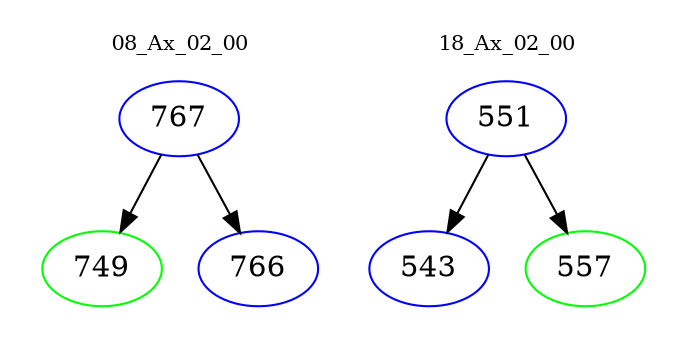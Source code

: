digraph{
subgraph cluster_0 {
color = white
label = "08_Ax_02_00";
fontsize=10;
T0_767 [label="767", color="blue"]
T0_767 -> T0_749 [color="black"]
T0_749 [label="749", color="green"]
T0_767 -> T0_766 [color="black"]
T0_766 [label="766", color="blue"]
}
subgraph cluster_1 {
color = white
label = "18_Ax_02_00";
fontsize=10;
T1_551 [label="551", color="blue"]
T1_551 -> T1_543 [color="black"]
T1_543 [label="543", color="blue"]
T1_551 -> T1_557 [color="black"]
T1_557 [label="557", color="green"]
}
}
